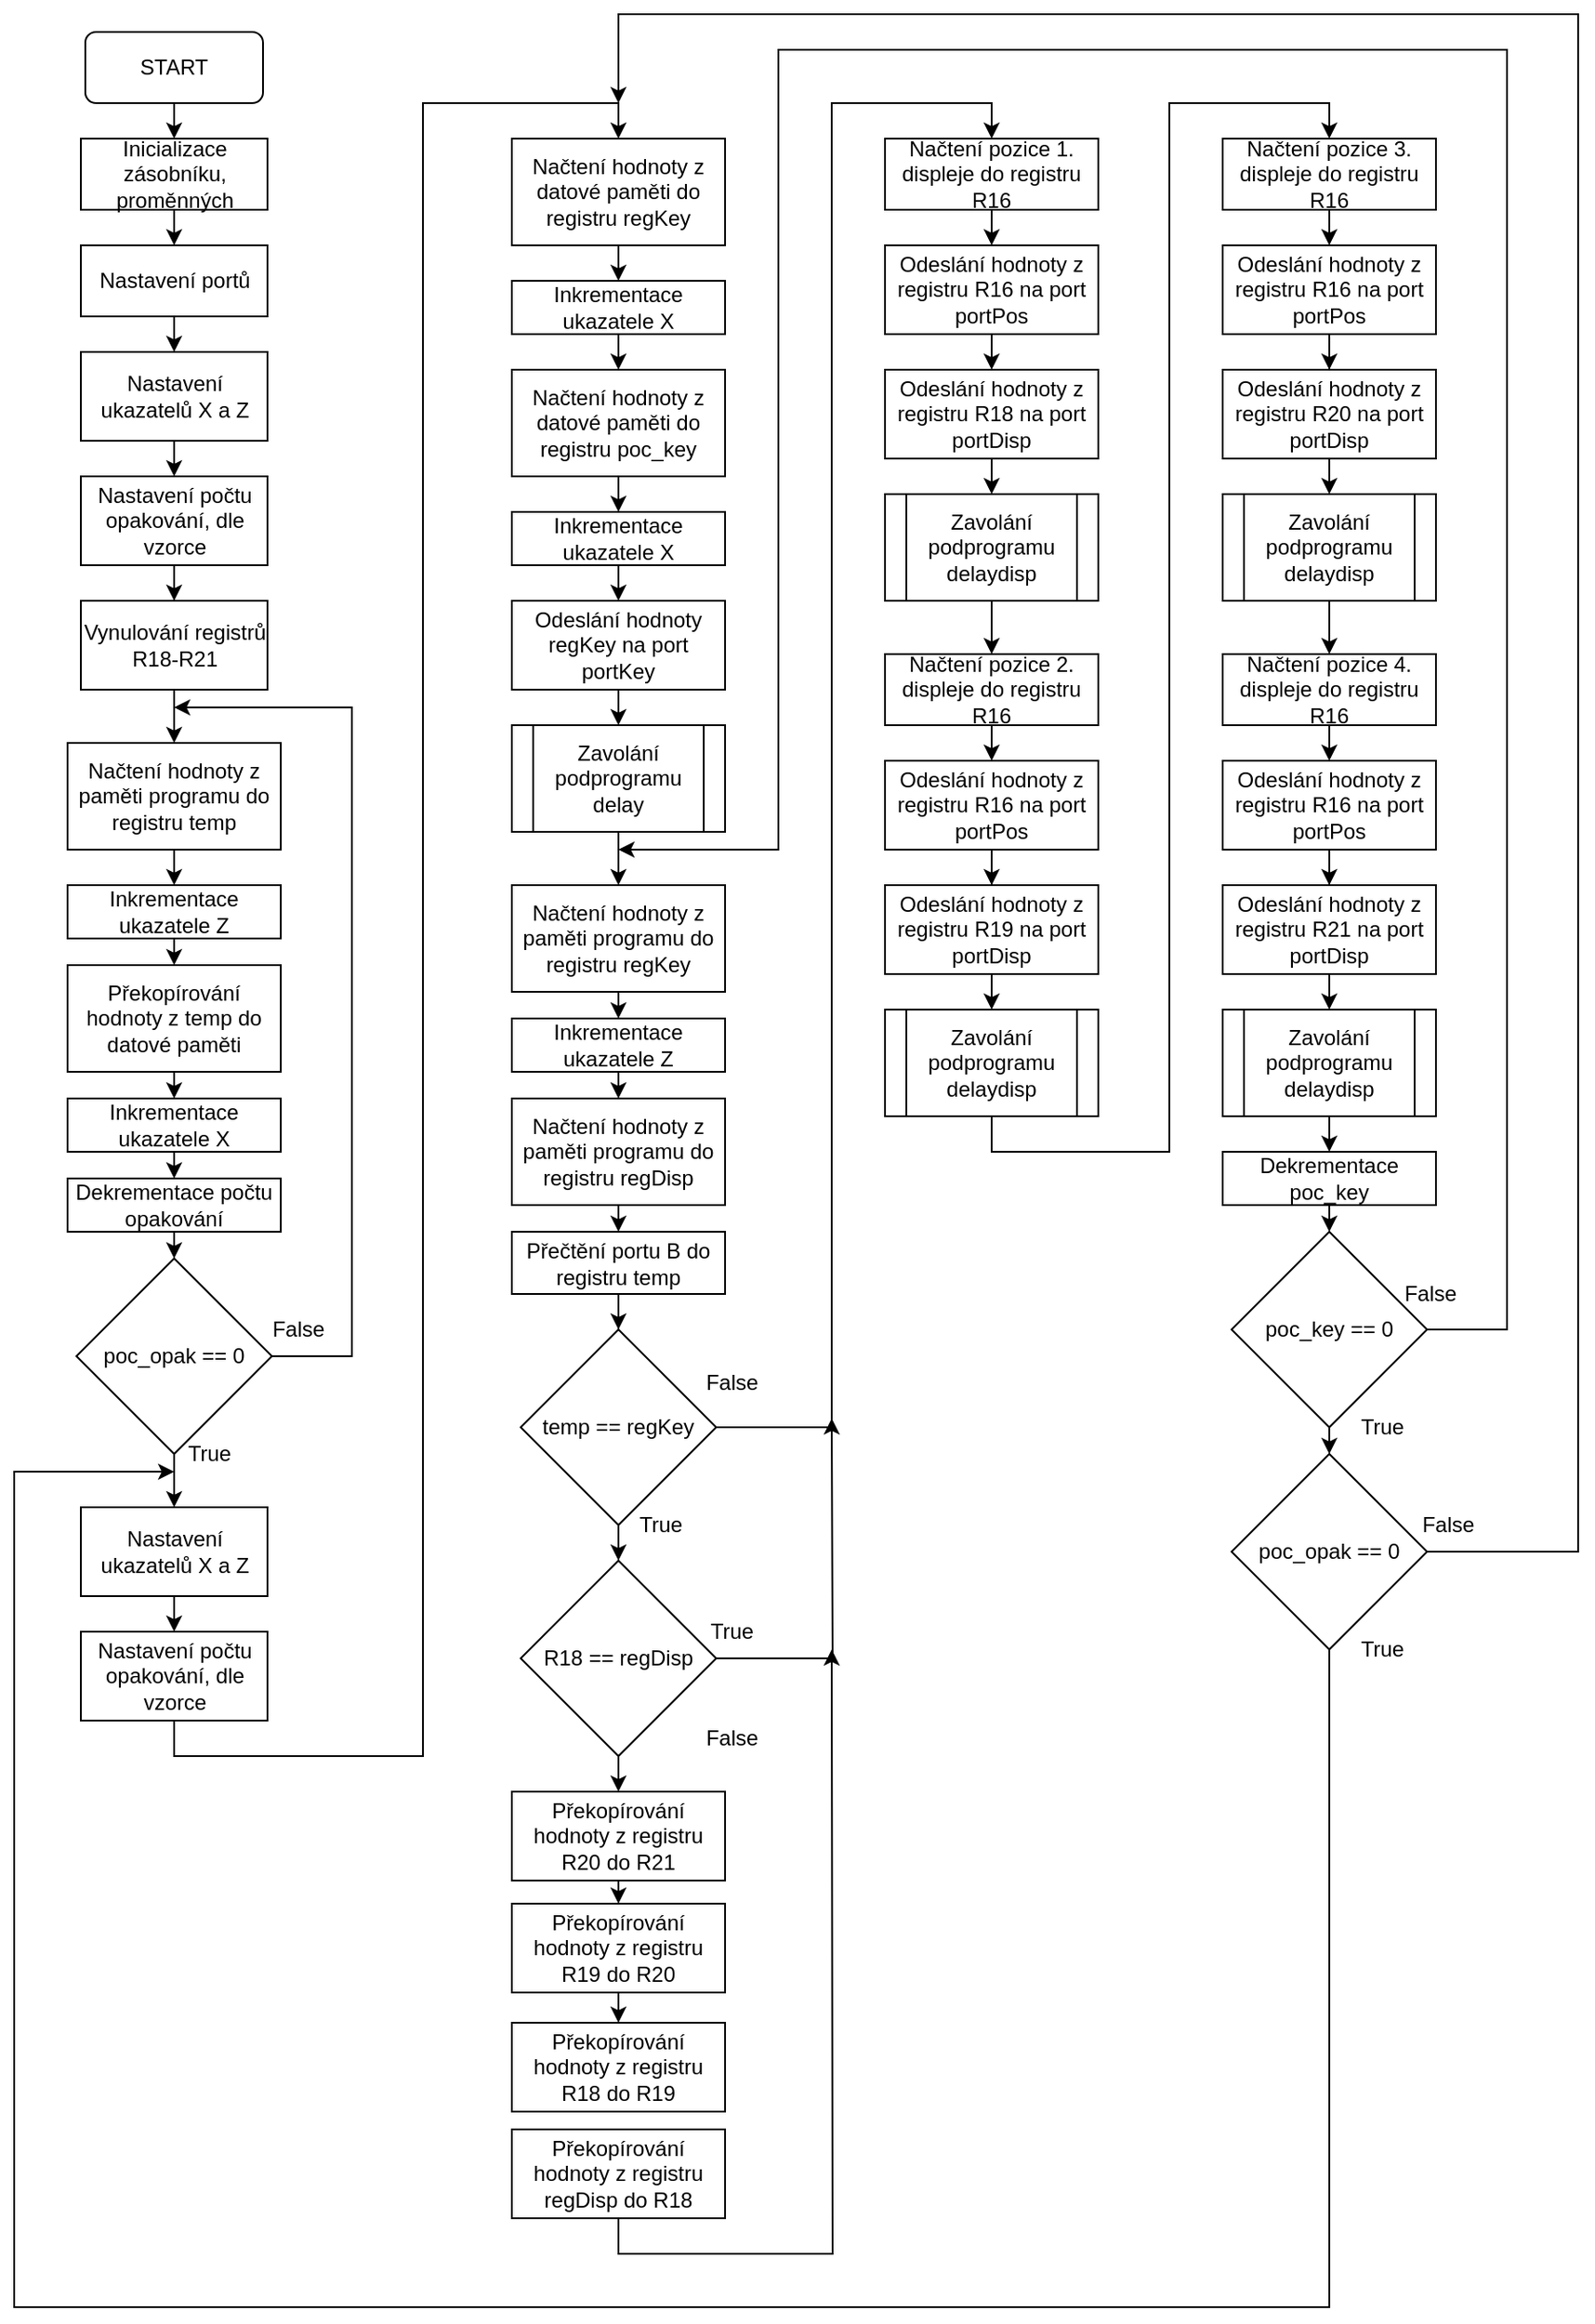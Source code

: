 <mxfile version="14.4.3" type="device"><diagram id="C5RBs43oDa-KdzZeNtuy" name="Page-1"><mxGraphModel dx="2031" dy="1174" grid="1" gridSize="10" guides="1" tooltips="1" connect="1" arrows="1" fold="1" page="1" pageScale="1" pageWidth="827" pageHeight="1169" math="0" shadow="0"><root><mxCell id="WIyWlLk6GJQsqaUBKTNV-0"/><mxCell id="WIyWlLk6GJQsqaUBKTNV-1" parent="WIyWlLk6GJQsqaUBKTNV-0"/><mxCell id="IReMkEdyKZhwlxhtG70D-5" style="edgeStyle=orthogonalEdgeStyle;rounded=0;orthogonalLoop=1;jettySize=auto;html=1;exitX=0.5;exitY=1;exitDx=0;exitDy=0;entryX=0.5;entryY=0;entryDx=0;entryDy=0;" edge="1" parent="WIyWlLk6GJQsqaUBKTNV-1" source="IReMkEdyKZhwlxhtG70D-0" target="IReMkEdyKZhwlxhtG70D-1"><mxGeometry relative="1" as="geometry"/></mxCell><mxCell id="IReMkEdyKZhwlxhtG70D-0" value="START" style="rounded=1;whiteSpace=wrap;html=1;" vertex="1" parent="WIyWlLk6GJQsqaUBKTNV-1"><mxGeometry x="90" y="60" width="100" height="40" as="geometry"/></mxCell><mxCell id="IReMkEdyKZhwlxhtG70D-6" style="edgeStyle=orthogonalEdgeStyle;rounded=0;orthogonalLoop=1;jettySize=auto;html=1;exitX=0.5;exitY=1;exitDx=0;exitDy=0;entryX=0.5;entryY=0;entryDx=0;entryDy=0;" edge="1" parent="WIyWlLk6GJQsqaUBKTNV-1" source="IReMkEdyKZhwlxhtG70D-1" target="IReMkEdyKZhwlxhtG70D-3"><mxGeometry relative="1" as="geometry"/></mxCell><mxCell id="IReMkEdyKZhwlxhtG70D-1" value="Inicializace zásobníku, proměnných" style="rounded=0;whiteSpace=wrap;html=1;" vertex="1" parent="WIyWlLk6GJQsqaUBKTNV-1"><mxGeometry x="87.5" y="120" width="105" height="40" as="geometry"/></mxCell><mxCell id="IReMkEdyKZhwlxhtG70D-11" style="edgeStyle=orthogonalEdgeStyle;rounded=0;orthogonalLoop=1;jettySize=auto;html=1;exitX=0.5;exitY=1;exitDx=0;exitDy=0;entryX=0.5;entryY=0;entryDx=0;entryDy=0;" edge="1" parent="WIyWlLk6GJQsqaUBKTNV-1" source="IReMkEdyKZhwlxhtG70D-3" target="IReMkEdyKZhwlxhtG70D-9"><mxGeometry relative="1" as="geometry"/></mxCell><mxCell id="IReMkEdyKZhwlxhtG70D-3" value="Nastavení portů" style="rounded=0;whiteSpace=wrap;html=1;" vertex="1" parent="WIyWlLk6GJQsqaUBKTNV-1"><mxGeometry x="87.5" y="180" width="105" height="40" as="geometry"/></mxCell><mxCell id="IReMkEdyKZhwlxhtG70D-15" style="edgeStyle=orthogonalEdgeStyle;rounded=0;orthogonalLoop=1;jettySize=auto;html=1;exitX=0.5;exitY=1;exitDx=0;exitDy=0;" edge="1" parent="WIyWlLk6GJQsqaUBKTNV-1" source="IReMkEdyKZhwlxhtG70D-7" target="IReMkEdyKZhwlxhtG70D-14"><mxGeometry relative="1" as="geometry"/></mxCell><mxCell id="IReMkEdyKZhwlxhtG70D-7" value="Nastavení počtu opakování, dle vzorce" style="rounded=0;whiteSpace=wrap;html=1;" vertex="1" parent="WIyWlLk6GJQsqaUBKTNV-1"><mxGeometry x="87.5" y="310" width="105" height="50" as="geometry"/></mxCell><mxCell id="IReMkEdyKZhwlxhtG70D-13" style="edgeStyle=orthogonalEdgeStyle;rounded=0;orthogonalLoop=1;jettySize=auto;html=1;exitX=0.5;exitY=1;exitDx=0;exitDy=0;entryX=0.5;entryY=0;entryDx=0;entryDy=0;" edge="1" parent="WIyWlLk6GJQsqaUBKTNV-1" source="IReMkEdyKZhwlxhtG70D-9" target="IReMkEdyKZhwlxhtG70D-7"><mxGeometry relative="1" as="geometry"/></mxCell><mxCell id="IReMkEdyKZhwlxhtG70D-9" value="Nastavení ukazatelů X a Z" style="rounded=0;whiteSpace=wrap;html=1;" vertex="1" parent="WIyWlLk6GJQsqaUBKTNV-1"><mxGeometry x="87.5" y="240" width="105" height="50" as="geometry"/></mxCell><mxCell id="IReMkEdyKZhwlxhtG70D-17" style="edgeStyle=orthogonalEdgeStyle;rounded=0;orthogonalLoop=1;jettySize=auto;html=1;exitX=0.5;exitY=1;exitDx=0;exitDy=0;entryX=0.5;entryY=0;entryDx=0;entryDy=0;" edge="1" parent="WIyWlLk6GJQsqaUBKTNV-1" source="IReMkEdyKZhwlxhtG70D-14" target="IReMkEdyKZhwlxhtG70D-16"><mxGeometry relative="1" as="geometry"/></mxCell><mxCell id="IReMkEdyKZhwlxhtG70D-14" value="Vynulování registrů R18-R21" style="rounded=0;whiteSpace=wrap;html=1;" vertex="1" parent="WIyWlLk6GJQsqaUBKTNV-1"><mxGeometry x="87.5" y="380" width="105" height="50" as="geometry"/></mxCell><mxCell id="IReMkEdyKZhwlxhtG70D-19" style="edgeStyle=orthogonalEdgeStyle;rounded=0;orthogonalLoop=1;jettySize=auto;html=1;exitX=0.5;exitY=1;exitDx=0;exitDy=0;entryX=0.5;entryY=0;entryDx=0;entryDy=0;" edge="1" parent="WIyWlLk6GJQsqaUBKTNV-1" source="IReMkEdyKZhwlxhtG70D-16" target="IReMkEdyKZhwlxhtG70D-18"><mxGeometry relative="1" as="geometry"/></mxCell><mxCell id="IReMkEdyKZhwlxhtG70D-16" value="Načtení hodnoty z paměti programu do registru temp" style="rounded=0;whiteSpace=wrap;html=1;" vertex="1" parent="WIyWlLk6GJQsqaUBKTNV-1"><mxGeometry x="80" y="460" width="120" height="60" as="geometry"/></mxCell><mxCell id="IReMkEdyKZhwlxhtG70D-22" style="edgeStyle=orthogonalEdgeStyle;rounded=0;orthogonalLoop=1;jettySize=auto;html=1;exitX=0.5;exitY=1;exitDx=0;exitDy=0;entryX=0.5;entryY=0;entryDx=0;entryDy=0;" edge="1" parent="WIyWlLk6GJQsqaUBKTNV-1" source="IReMkEdyKZhwlxhtG70D-18" target="IReMkEdyKZhwlxhtG70D-20"><mxGeometry relative="1" as="geometry"/></mxCell><mxCell id="IReMkEdyKZhwlxhtG70D-18" value="Inkrementace ukazatele Z" style="rounded=0;whiteSpace=wrap;html=1;" vertex="1" parent="WIyWlLk6GJQsqaUBKTNV-1"><mxGeometry x="80" y="540" width="120" height="30" as="geometry"/></mxCell><mxCell id="IReMkEdyKZhwlxhtG70D-23" style="edgeStyle=orthogonalEdgeStyle;rounded=0;orthogonalLoop=1;jettySize=auto;html=1;exitX=0.5;exitY=1;exitDx=0;exitDy=0;entryX=0.5;entryY=0;entryDx=0;entryDy=0;" edge="1" parent="WIyWlLk6GJQsqaUBKTNV-1" source="IReMkEdyKZhwlxhtG70D-20" target="IReMkEdyKZhwlxhtG70D-21"><mxGeometry relative="1" as="geometry"/></mxCell><mxCell id="IReMkEdyKZhwlxhtG70D-20" value="Překopírování hodnoty z temp do datové paměti" style="rounded=0;whiteSpace=wrap;html=1;" vertex="1" parent="WIyWlLk6GJQsqaUBKTNV-1"><mxGeometry x="80" y="585" width="120" height="60" as="geometry"/></mxCell><mxCell id="IReMkEdyKZhwlxhtG70D-25" style="edgeStyle=orthogonalEdgeStyle;rounded=0;orthogonalLoop=1;jettySize=auto;html=1;exitX=0.5;exitY=1;exitDx=0;exitDy=0;entryX=0.5;entryY=0;entryDx=0;entryDy=0;" edge="1" parent="WIyWlLk6GJQsqaUBKTNV-1" source="IReMkEdyKZhwlxhtG70D-21" target="IReMkEdyKZhwlxhtG70D-24"><mxGeometry relative="1" as="geometry"/></mxCell><mxCell id="IReMkEdyKZhwlxhtG70D-21" value="Inkrementace ukazatele X" style="rounded=0;whiteSpace=wrap;html=1;" vertex="1" parent="WIyWlLk6GJQsqaUBKTNV-1"><mxGeometry x="80" y="660" width="120" height="30" as="geometry"/></mxCell><mxCell id="IReMkEdyKZhwlxhtG70D-27" style="edgeStyle=orthogonalEdgeStyle;rounded=0;orthogonalLoop=1;jettySize=auto;html=1;exitX=0.5;exitY=1;exitDx=0;exitDy=0;entryX=0.5;entryY=0;entryDx=0;entryDy=0;" edge="1" parent="WIyWlLk6GJQsqaUBKTNV-1" source="IReMkEdyKZhwlxhtG70D-24" target="IReMkEdyKZhwlxhtG70D-26"><mxGeometry relative="1" as="geometry"/></mxCell><mxCell id="IReMkEdyKZhwlxhtG70D-24" value="Dekrementace počtu opakování" style="rounded=0;whiteSpace=wrap;html=1;" vertex="1" parent="WIyWlLk6GJQsqaUBKTNV-1"><mxGeometry x="80" y="705" width="120" height="30" as="geometry"/></mxCell><mxCell id="IReMkEdyKZhwlxhtG70D-28" style="edgeStyle=orthogonalEdgeStyle;rounded=0;orthogonalLoop=1;jettySize=auto;html=1;exitX=1;exitY=0.5;exitDx=0;exitDy=0;" edge="1" parent="WIyWlLk6GJQsqaUBKTNV-1" source="IReMkEdyKZhwlxhtG70D-26"><mxGeometry relative="1" as="geometry"><mxPoint x="140" y="440.0" as="targetPoint"/><Array as="points"><mxPoint x="240" y="805"/><mxPoint x="240" y="440"/></Array></mxGeometry></mxCell><mxCell id="IReMkEdyKZhwlxhtG70D-26" value="poc_opak == 0" style="rhombus;whiteSpace=wrap;html=1;" vertex="1" parent="WIyWlLk6GJQsqaUBKTNV-1"><mxGeometry x="85" y="750" width="110" height="110" as="geometry"/></mxCell><mxCell id="IReMkEdyKZhwlxhtG70D-29" value="False" style="text;html=1;strokeColor=none;fillColor=none;align=center;verticalAlign=middle;whiteSpace=wrap;rounded=0;" vertex="1" parent="WIyWlLk6GJQsqaUBKTNV-1"><mxGeometry x="190" y="780" width="40" height="20" as="geometry"/></mxCell><mxCell id="IReMkEdyKZhwlxhtG70D-32" style="edgeStyle=orthogonalEdgeStyle;rounded=0;orthogonalLoop=1;jettySize=auto;html=1;exitX=0;exitY=0.5;exitDx=0;exitDy=0;entryX=0.5;entryY=0;entryDx=0;entryDy=0;" edge="1" parent="WIyWlLk6GJQsqaUBKTNV-1" source="IReMkEdyKZhwlxhtG70D-30" target="IReMkEdyKZhwlxhtG70D-31"><mxGeometry relative="1" as="geometry"/></mxCell><mxCell id="IReMkEdyKZhwlxhtG70D-30" value="True" style="text;html=1;strokeColor=none;fillColor=none;align=center;verticalAlign=middle;whiteSpace=wrap;rounded=0;" vertex="1" parent="WIyWlLk6GJQsqaUBKTNV-1"><mxGeometry x="140" y="850" width="40" height="20" as="geometry"/></mxCell><mxCell id="IReMkEdyKZhwlxhtG70D-34" style="edgeStyle=orthogonalEdgeStyle;rounded=0;orthogonalLoop=1;jettySize=auto;html=1;exitX=0.5;exitY=1;exitDx=0;exitDy=0;entryX=0.5;entryY=0;entryDx=0;entryDy=0;" edge="1" parent="WIyWlLk6GJQsqaUBKTNV-1" source="IReMkEdyKZhwlxhtG70D-31" target="IReMkEdyKZhwlxhtG70D-33"><mxGeometry relative="1" as="geometry"/></mxCell><mxCell id="IReMkEdyKZhwlxhtG70D-31" value="Nastavení ukazatelů X a Z" style="rounded=0;whiteSpace=wrap;html=1;" vertex="1" parent="WIyWlLk6GJQsqaUBKTNV-1"><mxGeometry x="87.5" y="890" width="105" height="50" as="geometry"/></mxCell><mxCell id="IReMkEdyKZhwlxhtG70D-50" style="edgeStyle=orthogonalEdgeStyle;rounded=0;orthogonalLoop=1;jettySize=auto;html=1;exitX=0.5;exitY=1;exitDx=0;exitDy=0;entryX=0.5;entryY=0;entryDx=0;entryDy=0;" edge="1" parent="WIyWlLk6GJQsqaUBKTNV-1" source="IReMkEdyKZhwlxhtG70D-33" target="IReMkEdyKZhwlxhtG70D-38"><mxGeometry relative="1" as="geometry"><Array as="points"><mxPoint x="140" y="1030"/><mxPoint x="280" y="1030"/><mxPoint x="280" y="100"/><mxPoint x="390" y="100"/></Array></mxGeometry></mxCell><mxCell id="IReMkEdyKZhwlxhtG70D-33" value="Nastavení počtu opakování, dle vzorce" style="rounded=0;whiteSpace=wrap;html=1;" vertex="1" parent="WIyWlLk6GJQsqaUBKTNV-1"><mxGeometry x="87.5" y="960" width="105" height="50" as="geometry"/></mxCell><mxCell id="IReMkEdyKZhwlxhtG70D-49" style="edgeStyle=orthogonalEdgeStyle;rounded=0;orthogonalLoop=1;jettySize=auto;html=1;exitX=0.5;exitY=1;exitDx=0;exitDy=0;entryX=0.5;entryY=0;entryDx=0;entryDy=0;" edge="1" parent="WIyWlLk6GJQsqaUBKTNV-1" source="IReMkEdyKZhwlxhtG70D-38" target="IReMkEdyKZhwlxhtG70D-40"><mxGeometry relative="1" as="geometry"/></mxCell><mxCell id="IReMkEdyKZhwlxhtG70D-38" value="Načtení hodnoty z datové paměti do registru regKey" style="rounded=0;whiteSpace=wrap;html=1;" vertex="1" parent="WIyWlLk6GJQsqaUBKTNV-1"><mxGeometry x="330" y="120" width="120" height="60" as="geometry"/></mxCell><mxCell id="IReMkEdyKZhwlxhtG70D-47" style="edgeStyle=orthogonalEdgeStyle;rounded=0;orthogonalLoop=1;jettySize=auto;html=1;exitX=0.5;exitY=1;exitDx=0;exitDy=0;entryX=0.5;entryY=0;entryDx=0;entryDy=0;" edge="1" parent="WIyWlLk6GJQsqaUBKTNV-1" source="IReMkEdyKZhwlxhtG70D-39" target="IReMkEdyKZhwlxhtG70D-41"><mxGeometry relative="1" as="geometry"/></mxCell><mxCell id="IReMkEdyKZhwlxhtG70D-39" value="Načtení hodnoty z datové paměti do registru poc_key" style="rounded=0;whiteSpace=wrap;html=1;" vertex="1" parent="WIyWlLk6GJQsqaUBKTNV-1"><mxGeometry x="330" y="250" width="120" height="60" as="geometry"/></mxCell><mxCell id="IReMkEdyKZhwlxhtG70D-48" style="edgeStyle=orthogonalEdgeStyle;rounded=0;orthogonalLoop=1;jettySize=auto;html=1;exitX=0.5;exitY=1;exitDx=0;exitDy=0;entryX=0.5;entryY=0;entryDx=0;entryDy=0;" edge="1" parent="WIyWlLk6GJQsqaUBKTNV-1" source="IReMkEdyKZhwlxhtG70D-40" target="IReMkEdyKZhwlxhtG70D-39"><mxGeometry relative="1" as="geometry"/></mxCell><mxCell id="IReMkEdyKZhwlxhtG70D-40" value="Inkrementace ukazatele X" style="rounded=0;whiteSpace=wrap;html=1;" vertex="1" parent="WIyWlLk6GJQsqaUBKTNV-1"><mxGeometry x="330" y="200" width="120" height="30" as="geometry"/></mxCell><mxCell id="IReMkEdyKZhwlxhtG70D-46" style="edgeStyle=orthogonalEdgeStyle;rounded=0;orthogonalLoop=1;jettySize=auto;html=1;exitX=0.5;exitY=1;exitDx=0;exitDy=0;entryX=0.5;entryY=0;entryDx=0;entryDy=0;" edge="1" parent="WIyWlLk6GJQsqaUBKTNV-1" source="IReMkEdyKZhwlxhtG70D-41" target="IReMkEdyKZhwlxhtG70D-43"><mxGeometry relative="1" as="geometry"/></mxCell><mxCell id="IReMkEdyKZhwlxhtG70D-41" value="Inkrementace ukazatele X" style="rounded=0;whiteSpace=wrap;html=1;" vertex="1" parent="WIyWlLk6GJQsqaUBKTNV-1"><mxGeometry x="330" y="330" width="120" height="30" as="geometry"/></mxCell><mxCell id="IReMkEdyKZhwlxhtG70D-45" style="edgeStyle=orthogonalEdgeStyle;rounded=0;orthogonalLoop=1;jettySize=auto;html=1;exitX=0.5;exitY=1;exitDx=0;exitDy=0;entryX=0.5;entryY=0;entryDx=0;entryDy=0;" edge="1" parent="WIyWlLk6GJQsqaUBKTNV-1" source="IReMkEdyKZhwlxhtG70D-43" target="IReMkEdyKZhwlxhtG70D-44"><mxGeometry relative="1" as="geometry"/></mxCell><mxCell id="IReMkEdyKZhwlxhtG70D-43" value="Odeslání hodnoty regKey na port portKey" style="rounded=0;whiteSpace=wrap;html=1;" vertex="1" parent="WIyWlLk6GJQsqaUBKTNV-1"><mxGeometry x="330" y="380" width="120" height="50" as="geometry"/></mxCell><mxCell id="IReMkEdyKZhwlxhtG70D-71" style="edgeStyle=orthogonalEdgeStyle;rounded=0;orthogonalLoop=1;jettySize=auto;html=1;exitX=0.5;exitY=1;exitDx=0;exitDy=0;entryX=0.5;entryY=0;entryDx=0;entryDy=0;" edge="1" parent="WIyWlLk6GJQsqaUBKTNV-1" source="IReMkEdyKZhwlxhtG70D-44" target="IReMkEdyKZhwlxhtG70D-53"><mxGeometry relative="1" as="geometry"/></mxCell><mxCell id="IReMkEdyKZhwlxhtG70D-44" value="Zavolání podprogramu delay" style="shape=process;whiteSpace=wrap;html=1;backgroundOutline=1;" vertex="1" parent="WIyWlLk6GJQsqaUBKTNV-1"><mxGeometry x="330" y="450" width="120" height="60" as="geometry"/></mxCell><mxCell id="IReMkEdyKZhwlxhtG70D-56" style="edgeStyle=orthogonalEdgeStyle;rounded=0;orthogonalLoop=1;jettySize=auto;html=1;exitX=0.5;exitY=1;exitDx=0;exitDy=0;entryX=0.5;entryY=0;entryDx=0;entryDy=0;" edge="1" parent="WIyWlLk6GJQsqaUBKTNV-1" source="IReMkEdyKZhwlxhtG70D-53" target="IReMkEdyKZhwlxhtG70D-55"><mxGeometry relative="1" as="geometry"/></mxCell><mxCell id="IReMkEdyKZhwlxhtG70D-53" value="Načtení hodnoty z paměti programu do registru regKey" style="rounded=0;whiteSpace=wrap;html=1;" vertex="1" parent="WIyWlLk6GJQsqaUBKTNV-1"><mxGeometry x="330" y="540" width="120" height="60" as="geometry"/></mxCell><mxCell id="IReMkEdyKZhwlxhtG70D-59" style="edgeStyle=orthogonalEdgeStyle;rounded=0;orthogonalLoop=1;jettySize=auto;html=1;exitX=0.5;exitY=1;exitDx=0;exitDy=0;entryX=0.5;entryY=0;entryDx=0;entryDy=0;" edge="1" parent="WIyWlLk6GJQsqaUBKTNV-1" source="IReMkEdyKZhwlxhtG70D-54" target="IReMkEdyKZhwlxhtG70D-58"><mxGeometry relative="1" as="geometry"/></mxCell><mxCell id="IReMkEdyKZhwlxhtG70D-54" value="Načtení hodnoty z paměti programu do registru regDisp" style="rounded=0;whiteSpace=wrap;html=1;" vertex="1" parent="WIyWlLk6GJQsqaUBKTNV-1"><mxGeometry x="330" y="660" width="120" height="60" as="geometry"/></mxCell><mxCell id="IReMkEdyKZhwlxhtG70D-57" style="edgeStyle=orthogonalEdgeStyle;rounded=0;orthogonalLoop=1;jettySize=auto;html=1;exitX=0.5;exitY=1;exitDx=0;exitDy=0;entryX=0.5;entryY=0;entryDx=0;entryDy=0;" edge="1" parent="WIyWlLk6GJQsqaUBKTNV-1" source="IReMkEdyKZhwlxhtG70D-55" target="IReMkEdyKZhwlxhtG70D-54"><mxGeometry relative="1" as="geometry"/></mxCell><mxCell id="IReMkEdyKZhwlxhtG70D-55" value="Inkrementace ukazatele Z" style="rounded=0;whiteSpace=wrap;html=1;" vertex="1" parent="WIyWlLk6GJQsqaUBKTNV-1"><mxGeometry x="330" y="615" width="120" height="30" as="geometry"/></mxCell><mxCell id="IReMkEdyKZhwlxhtG70D-62" style="edgeStyle=orthogonalEdgeStyle;rounded=0;orthogonalLoop=1;jettySize=auto;html=1;exitX=0.5;exitY=1;exitDx=0;exitDy=0;" edge="1" parent="WIyWlLk6GJQsqaUBKTNV-1" source="IReMkEdyKZhwlxhtG70D-58" target="IReMkEdyKZhwlxhtG70D-61"><mxGeometry relative="1" as="geometry"/></mxCell><mxCell id="IReMkEdyKZhwlxhtG70D-58" value="Přečtění portu B do registru temp" style="rounded=0;whiteSpace=wrap;html=1;" vertex="1" parent="WIyWlLk6GJQsqaUBKTNV-1"><mxGeometry x="330" y="735" width="120" height="35" as="geometry"/></mxCell><mxCell id="IReMkEdyKZhwlxhtG70D-70" style="edgeStyle=orthogonalEdgeStyle;rounded=0;orthogonalLoop=1;jettySize=auto;html=1;exitX=1;exitY=0.5;exitDx=0;exitDy=0;entryX=0.5;entryY=0;entryDx=0;entryDy=0;" edge="1" parent="WIyWlLk6GJQsqaUBKTNV-1" source="IReMkEdyKZhwlxhtG70D-61" target="IReMkEdyKZhwlxhtG70D-65"><mxGeometry relative="1" as="geometry"><Array as="points"><mxPoint x="510" y="845"/><mxPoint x="510" y="100"/><mxPoint x="600" y="100"/></Array></mxGeometry></mxCell><mxCell id="IReMkEdyKZhwlxhtG70D-116" style="edgeStyle=orthogonalEdgeStyle;rounded=0;orthogonalLoop=1;jettySize=auto;html=1;exitX=0.5;exitY=1;exitDx=0;exitDy=0;entryX=0.5;entryY=0;entryDx=0;entryDy=0;" edge="1" parent="WIyWlLk6GJQsqaUBKTNV-1" source="IReMkEdyKZhwlxhtG70D-61" target="IReMkEdyKZhwlxhtG70D-115"><mxGeometry relative="1" as="geometry"/></mxCell><mxCell id="IReMkEdyKZhwlxhtG70D-61" value="temp == regKey" style="rhombus;whiteSpace=wrap;html=1;" vertex="1" parent="WIyWlLk6GJQsqaUBKTNV-1"><mxGeometry x="335" y="790" width="110" height="110" as="geometry"/></mxCell><mxCell id="IReMkEdyKZhwlxhtG70D-63" value="True" style="text;html=1;strokeColor=none;fillColor=none;align=center;verticalAlign=middle;whiteSpace=wrap;rounded=0;" vertex="1" parent="WIyWlLk6GJQsqaUBKTNV-1"><mxGeometry x="394" y="890" width="40" height="20" as="geometry"/></mxCell><mxCell id="IReMkEdyKZhwlxhtG70D-64" value="False" style="text;html=1;strokeColor=none;fillColor=none;align=center;verticalAlign=middle;whiteSpace=wrap;rounded=0;" vertex="1" parent="WIyWlLk6GJQsqaUBKTNV-1"><mxGeometry x="434" y="810" width="40" height="20" as="geometry"/></mxCell><mxCell id="IReMkEdyKZhwlxhtG70D-67" style="edgeStyle=orthogonalEdgeStyle;rounded=0;orthogonalLoop=1;jettySize=auto;html=1;exitX=0.5;exitY=1;exitDx=0;exitDy=0;entryX=0.5;entryY=0;entryDx=0;entryDy=0;" edge="1" parent="WIyWlLk6GJQsqaUBKTNV-1" source="IReMkEdyKZhwlxhtG70D-65" target="IReMkEdyKZhwlxhtG70D-66"><mxGeometry relative="1" as="geometry"/></mxCell><mxCell id="IReMkEdyKZhwlxhtG70D-65" value="Načtení pozice 1. displeje do registru R16" style="rounded=0;whiteSpace=wrap;html=1;" vertex="1" parent="WIyWlLk6GJQsqaUBKTNV-1"><mxGeometry x="540" y="120" width="120" height="40" as="geometry"/></mxCell><mxCell id="IReMkEdyKZhwlxhtG70D-69" style="edgeStyle=orthogonalEdgeStyle;rounded=0;orthogonalLoop=1;jettySize=auto;html=1;exitX=0.5;exitY=1;exitDx=0;exitDy=0;entryX=0.5;entryY=0;entryDx=0;entryDy=0;" edge="1" parent="WIyWlLk6GJQsqaUBKTNV-1" source="IReMkEdyKZhwlxhtG70D-66" target="IReMkEdyKZhwlxhtG70D-68"><mxGeometry relative="1" as="geometry"/></mxCell><mxCell id="IReMkEdyKZhwlxhtG70D-66" value="Odeslání hodnoty z registru R16 na port portPos" style="rounded=0;whiteSpace=wrap;html=1;" vertex="1" parent="WIyWlLk6GJQsqaUBKTNV-1"><mxGeometry x="540" y="180" width="120" height="50" as="geometry"/></mxCell><mxCell id="IReMkEdyKZhwlxhtG70D-73" style="edgeStyle=orthogonalEdgeStyle;rounded=0;orthogonalLoop=1;jettySize=auto;html=1;exitX=0.5;exitY=1;exitDx=0;exitDy=0;entryX=0.5;entryY=0;entryDx=0;entryDy=0;" edge="1" parent="WIyWlLk6GJQsqaUBKTNV-1" source="IReMkEdyKZhwlxhtG70D-68" target="IReMkEdyKZhwlxhtG70D-72"><mxGeometry relative="1" as="geometry"/></mxCell><mxCell id="IReMkEdyKZhwlxhtG70D-68" value="Odeslání hodnoty z registru R18 na port portDisp" style="rounded=0;whiteSpace=wrap;html=1;" vertex="1" parent="WIyWlLk6GJQsqaUBKTNV-1"><mxGeometry x="540" y="250" width="120" height="50" as="geometry"/></mxCell><mxCell id="IReMkEdyKZhwlxhtG70D-78" style="edgeStyle=orthogonalEdgeStyle;rounded=0;orthogonalLoop=1;jettySize=auto;html=1;exitX=0.5;exitY=1;exitDx=0;exitDy=0;entryX=0.5;entryY=0;entryDx=0;entryDy=0;" edge="1" parent="WIyWlLk6GJQsqaUBKTNV-1" source="IReMkEdyKZhwlxhtG70D-72" target="IReMkEdyKZhwlxhtG70D-74"><mxGeometry relative="1" as="geometry"/></mxCell><mxCell id="IReMkEdyKZhwlxhtG70D-72" value="Zavolání podprogramu delaydisp" style="shape=process;whiteSpace=wrap;html=1;backgroundOutline=1;" vertex="1" parent="WIyWlLk6GJQsqaUBKTNV-1"><mxGeometry x="540" y="320" width="120" height="60" as="geometry"/></mxCell><mxCell id="IReMkEdyKZhwlxhtG70D-79" style="edgeStyle=orthogonalEdgeStyle;rounded=0;orthogonalLoop=1;jettySize=auto;html=1;exitX=0.5;exitY=1;exitDx=0;exitDy=0;entryX=0.5;entryY=0;entryDx=0;entryDy=0;" edge="1" parent="WIyWlLk6GJQsqaUBKTNV-1" source="IReMkEdyKZhwlxhtG70D-74" target="IReMkEdyKZhwlxhtG70D-75"><mxGeometry relative="1" as="geometry"/></mxCell><mxCell id="IReMkEdyKZhwlxhtG70D-74" value="Načtení pozice 2. displeje do registru R16" style="rounded=0;whiteSpace=wrap;html=1;" vertex="1" parent="WIyWlLk6GJQsqaUBKTNV-1"><mxGeometry x="540" y="410" width="120" height="40" as="geometry"/></mxCell><mxCell id="IReMkEdyKZhwlxhtG70D-80" style="edgeStyle=orthogonalEdgeStyle;rounded=0;orthogonalLoop=1;jettySize=auto;html=1;exitX=0.5;exitY=1;exitDx=0;exitDy=0;" edge="1" parent="WIyWlLk6GJQsqaUBKTNV-1" source="IReMkEdyKZhwlxhtG70D-75" target="IReMkEdyKZhwlxhtG70D-76"><mxGeometry relative="1" as="geometry"/></mxCell><mxCell id="IReMkEdyKZhwlxhtG70D-75" value="Odeslání hodnoty z registru R16 na port portPos" style="rounded=0;whiteSpace=wrap;html=1;" vertex="1" parent="WIyWlLk6GJQsqaUBKTNV-1"><mxGeometry x="540" y="470" width="120" height="50" as="geometry"/></mxCell><mxCell id="IReMkEdyKZhwlxhtG70D-81" style="edgeStyle=orthogonalEdgeStyle;rounded=0;orthogonalLoop=1;jettySize=auto;html=1;exitX=0.5;exitY=1;exitDx=0;exitDy=0;entryX=0.5;entryY=0;entryDx=0;entryDy=0;" edge="1" parent="WIyWlLk6GJQsqaUBKTNV-1" source="IReMkEdyKZhwlxhtG70D-76" target="IReMkEdyKZhwlxhtG70D-77"><mxGeometry relative="1" as="geometry"/></mxCell><mxCell id="IReMkEdyKZhwlxhtG70D-76" value="Odeslání hodnoty z registru R19 na port portDisp" style="rounded=0;whiteSpace=wrap;html=1;" vertex="1" parent="WIyWlLk6GJQsqaUBKTNV-1"><mxGeometry x="540" y="540" width="120" height="50" as="geometry"/></mxCell><mxCell id="IReMkEdyKZhwlxhtG70D-86" style="edgeStyle=orthogonalEdgeStyle;rounded=0;orthogonalLoop=1;jettySize=auto;html=1;exitX=0.5;exitY=1;exitDx=0;exitDy=0;entryX=0.5;entryY=0;entryDx=0;entryDy=0;" edge="1" parent="WIyWlLk6GJQsqaUBKTNV-1" source="IReMkEdyKZhwlxhtG70D-77" target="IReMkEdyKZhwlxhtG70D-82"><mxGeometry relative="1" as="geometry"><Array as="points"><mxPoint x="600" y="690"/><mxPoint x="700" y="690"/><mxPoint x="700" y="100"/><mxPoint x="790" y="100"/></Array></mxGeometry></mxCell><mxCell id="IReMkEdyKZhwlxhtG70D-77" value="Zavolání podprogramu delaydisp" style="shape=process;whiteSpace=wrap;html=1;backgroundOutline=1;" vertex="1" parent="WIyWlLk6GJQsqaUBKTNV-1"><mxGeometry x="540" y="610" width="120" height="60" as="geometry"/></mxCell><mxCell id="IReMkEdyKZhwlxhtG70D-88" style="edgeStyle=orthogonalEdgeStyle;rounded=0;orthogonalLoop=1;jettySize=auto;html=1;exitX=0.5;exitY=1;exitDx=0;exitDy=0;entryX=0.5;entryY=0;entryDx=0;entryDy=0;" edge="1" parent="WIyWlLk6GJQsqaUBKTNV-1" source="IReMkEdyKZhwlxhtG70D-82" target="IReMkEdyKZhwlxhtG70D-83"><mxGeometry relative="1" as="geometry"/></mxCell><mxCell id="IReMkEdyKZhwlxhtG70D-82" value="Načtení pozice 3. displeje do registru R16" style="rounded=0;whiteSpace=wrap;html=1;" vertex="1" parent="WIyWlLk6GJQsqaUBKTNV-1"><mxGeometry x="730" y="120" width="120" height="40" as="geometry"/></mxCell><mxCell id="IReMkEdyKZhwlxhtG70D-89" style="edgeStyle=orthogonalEdgeStyle;rounded=0;orthogonalLoop=1;jettySize=auto;html=1;exitX=0.5;exitY=1;exitDx=0;exitDy=0;" edge="1" parent="WIyWlLk6GJQsqaUBKTNV-1" source="IReMkEdyKZhwlxhtG70D-83" target="IReMkEdyKZhwlxhtG70D-84"><mxGeometry relative="1" as="geometry"/></mxCell><mxCell id="IReMkEdyKZhwlxhtG70D-83" value="Odeslání hodnoty z registru R16 na port portPos" style="rounded=0;whiteSpace=wrap;html=1;" vertex="1" parent="WIyWlLk6GJQsqaUBKTNV-1"><mxGeometry x="730" y="180" width="120" height="50" as="geometry"/></mxCell><mxCell id="IReMkEdyKZhwlxhtG70D-90" style="edgeStyle=orthogonalEdgeStyle;rounded=0;orthogonalLoop=1;jettySize=auto;html=1;exitX=0.5;exitY=1;exitDx=0;exitDy=0;entryX=0.5;entryY=0;entryDx=0;entryDy=0;" edge="1" parent="WIyWlLk6GJQsqaUBKTNV-1" source="IReMkEdyKZhwlxhtG70D-84" target="IReMkEdyKZhwlxhtG70D-85"><mxGeometry relative="1" as="geometry"/></mxCell><mxCell id="IReMkEdyKZhwlxhtG70D-84" value="Odeslání hodnoty z registru R20 na port portDisp" style="rounded=0;whiteSpace=wrap;html=1;" vertex="1" parent="WIyWlLk6GJQsqaUBKTNV-1"><mxGeometry x="730" y="250" width="120" height="50" as="geometry"/></mxCell><mxCell id="IReMkEdyKZhwlxhtG70D-95" style="edgeStyle=orthogonalEdgeStyle;rounded=0;orthogonalLoop=1;jettySize=auto;html=1;exitX=0.5;exitY=1;exitDx=0;exitDy=0;" edge="1" parent="WIyWlLk6GJQsqaUBKTNV-1" source="IReMkEdyKZhwlxhtG70D-85" target="IReMkEdyKZhwlxhtG70D-91"><mxGeometry relative="1" as="geometry"/></mxCell><mxCell id="IReMkEdyKZhwlxhtG70D-85" value="Zavolání podprogramu delaydisp" style="shape=process;whiteSpace=wrap;html=1;backgroundOutline=1;" vertex="1" parent="WIyWlLk6GJQsqaUBKTNV-1"><mxGeometry x="730" y="320" width="120" height="60" as="geometry"/></mxCell><mxCell id="IReMkEdyKZhwlxhtG70D-96" style="edgeStyle=orthogonalEdgeStyle;rounded=0;orthogonalLoop=1;jettySize=auto;html=1;exitX=0.5;exitY=1;exitDx=0;exitDy=0;entryX=0.5;entryY=0;entryDx=0;entryDy=0;" edge="1" parent="WIyWlLk6GJQsqaUBKTNV-1" source="IReMkEdyKZhwlxhtG70D-91" target="IReMkEdyKZhwlxhtG70D-92"><mxGeometry relative="1" as="geometry"/></mxCell><mxCell id="IReMkEdyKZhwlxhtG70D-91" value="Načtení pozice 4. displeje do registru R16" style="rounded=0;whiteSpace=wrap;html=1;" vertex="1" parent="WIyWlLk6GJQsqaUBKTNV-1"><mxGeometry x="730" y="410" width="120" height="40" as="geometry"/></mxCell><mxCell id="IReMkEdyKZhwlxhtG70D-97" style="edgeStyle=orthogonalEdgeStyle;rounded=0;orthogonalLoop=1;jettySize=auto;html=1;exitX=0.5;exitY=1;exitDx=0;exitDy=0;" edge="1" parent="WIyWlLk6GJQsqaUBKTNV-1" source="IReMkEdyKZhwlxhtG70D-92" target="IReMkEdyKZhwlxhtG70D-93"><mxGeometry relative="1" as="geometry"/></mxCell><mxCell id="IReMkEdyKZhwlxhtG70D-92" value="Odeslání hodnoty z registru R16 na port portPos" style="rounded=0;whiteSpace=wrap;html=1;" vertex="1" parent="WIyWlLk6GJQsqaUBKTNV-1"><mxGeometry x="730" y="470" width="120" height="50" as="geometry"/></mxCell><mxCell id="IReMkEdyKZhwlxhtG70D-98" style="edgeStyle=orthogonalEdgeStyle;rounded=0;orthogonalLoop=1;jettySize=auto;html=1;exitX=0.5;exitY=1;exitDx=0;exitDy=0;entryX=0.5;entryY=0;entryDx=0;entryDy=0;" edge="1" parent="WIyWlLk6GJQsqaUBKTNV-1" source="IReMkEdyKZhwlxhtG70D-93" target="IReMkEdyKZhwlxhtG70D-94"><mxGeometry relative="1" as="geometry"/></mxCell><mxCell id="IReMkEdyKZhwlxhtG70D-93" value="Odeslání hodnoty z registru R21 na port portDisp" style="rounded=0;whiteSpace=wrap;html=1;" vertex="1" parent="WIyWlLk6GJQsqaUBKTNV-1"><mxGeometry x="730" y="540" width="120" height="50" as="geometry"/></mxCell><mxCell id="IReMkEdyKZhwlxhtG70D-100" style="edgeStyle=orthogonalEdgeStyle;rounded=0;orthogonalLoop=1;jettySize=auto;html=1;exitX=0.5;exitY=1;exitDx=0;exitDy=0;entryX=0.5;entryY=0;entryDx=0;entryDy=0;" edge="1" parent="WIyWlLk6GJQsqaUBKTNV-1" source="IReMkEdyKZhwlxhtG70D-94" target="IReMkEdyKZhwlxhtG70D-99"><mxGeometry relative="1" as="geometry"/></mxCell><mxCell id="IReMkEdyKZhwlxhtG70D-94" value="Zavolání podprogramu delaydisp" style="shape=process;whiteSpace=wrap;html=1;backgroundOutline=1;" vertex="1" parent="WIyWlLk6GJQsqaUBKTNV-1"><mxGeometry x="730" y="610" width="120" height="60" as="geometry"/></mxCell><mxCell id="IReMkEdyKZhwlxhtG70D-102" style="edgeStyle=orthogonalEdgeStyle;rounded=0;orthogonalLoop=1;jettySize=auto;html=1;exitX=0.5;exitY=1;exitDx=0;exitDy=0;entryX=0.5;entryY=0;entryDx=0;entryDy=0;" edge="1" parent="WIyWlLk6GJQsqaUBKTNV-1" source="IReMkEdyKZhwlxhtG70D-99" target="IReMkEdyKZhwlxhtG70D-101"><mxGeometry relative="1" as="geometry"/></mxCell><mxCell id="IReMkEdyKZhwlxhtG70D-99" value="Dekrementace poc_key" style="rounded=0;whiteSpace=wrap;html=1;" vertex="1" parent="WIyWlLk6GJQsqaUBKTNV-1"><mxGeometry x="730" y="690" width="120" height="30" as="geometry"/></mxCell><mxCell id="IReMkEdyKZhwlxhtG70D-105" style="edgeStyle=orthogonalEdgeStyle;rounded=0;orthogonalLoop=1;jettySize=auto;html=1;exitX=1;exitY=0.5;exitDx=0;exitDy=0;" edge="1" parent="WIyWlLk6GJQsqaUBKTNV-1" source="IReMkEdyKZhwlxhtG70D-101"><mxGeometry relative="1" as="geometry"><mxPoint x="390" y="520" as="targetPoint"/><Array as="points"><mxPoint x="890" y="790"/><mxPoint x="890" y="70"/><mxPoint x="480" y="70"/><mxPoint x="480" y="520"/></Array></mxGeometry></mxCell><mxCell id="IReMkEdyKZhwlxhtG70D-108" style="edgeStyle=orthogonalEdgeStyle;rounded=0;orthogonalLoop=1;jettySize=auto;html=1;exitX=0.5;exitY=1;exitDx=0;exitDy=0;entryX=0.5;entryY=0;entryDx=0;entryDy=0;" edge="1" parent="WIyWlLk6GJQsqaUBKTNV-1" source="IReMkEdyKZhwlxhtG70D-101" target="IReMkEdyKZhwlxhtG70D-107"><mxGeometry relative="1" as="geometry"/></mxCell><mxCell id="IReMkEdyKZhwlxhtG70D-101" value="poc_key&amp;nbsp;== 0" style="rhombus;whiteSpace=wrap;html=1;" vertex="1" parent="WIyWlLk6GJQsqaUBKTNV-1"><mxGeometry x="735" y="735" width="110" height="110" as="geometry"/></mxCell><mxCell id="IReMkEdyKZhwlxhtG70D-103" value="False" style="text;html=1;strokeColor=none;fillColor=none;align=center;verticalAlign=middle;whiteSpace=wrap;rounded=0;" vertex="1" parent="WIyWlLk6GJQsqaUBKTNV-1"><mxGeometry x="827" y="760" width="40" height="20" as="geometry"/></mxCell><mxCell id="IReMkEdyKZhwlxhtG70D-104" value="True" style="text;html=1;strokeColor=none;fillColor=none;align=center;verticalAlign=middle;whiteSpace=wrap;rounded=0;" vertex="1" parent="WIyWlLk6GJQsqaUBKTNV-1"><mxGeometry x="800" y="835" width="40" height="20" as="geometry"/></mxCell><mxCell id="IReMkEdyKZhwlxhtG70D-110" style="edgeStyle=orthogonalEdgeStyle;rounded=0;orthogonalLoop=1;jettySize=auto;html=1;exitX=1;exitY=0.5;exitDx=0;exitDy=0;" edge="1" parent="WIyWlLk6GJQsqaUBKTNV-1" source="IReMkEdyKZhwlxhtG70D-107"><mxGeometry relative="1" as="geometry"><mxPoint x="390" y="100" as="targetPoint"/><Array as="points"><mxPoint x="930" y="915"/><mxPoint x="930" y="50"/><mxPoint x="390" y="50"/></Array></mxGeometry></mxCell><mxCell id="IReMkEdyKZhwlxhtG70D-113" style="edgeStyle=orthogonalEdgeStyle;rounded=0;orthogonalLoop=1;jettySize=auto;html=1;exitX=0.5;exitY=1;exitDx=0;exitDy=0;" edge="1" parent="WIyWlLk6GJQsqaUBKTNV-1" source="IReMkEdyKZhwlxhtG70D-107"><mxGeometry relative="1" as="geometry"><mxPoint x="140" y="870" as="targetPoint"/><Array as="points"><mxPoint x="790" y="1340"/><mxPoint x="50" y="1340"/><mxPoint x="50" y="870"/></Array></mxGeometry></mxCell><mxCell id="IReMkEdyKZhwlxhtG70D-107" value="poc_opak == 0" style="rhombus;whiteSpace=wrap;html=1;" vertex="1" parent="WIyWlLk6GJQsqaUBKTNV-1"><mxGeometry x="735" y="860" width="110" height="110" as="geometry"/></mxCell><mxCell id="IReMkEdyKZhwlxhtG70D-111" value="False" style="text;html=1;strokeColor=none;fillColor=none;align=center;verticalAlign=middle;whiteSpace=wrap;rounded=0;" vertex="1" parent="WIyWlLk6GJQsqaUBKTNV-1"><mxGeometry x="837" y="890" width="40" height="20" as="geometry"/></mxCell><mxCell id="IReMkEdyKZhwlxhtG70D-112" value="True" style="text;html=1;strokeColor=none;fillColor=none;align=center;verticalAlign=middle;whiteSpace=wrap;rounded=0;" vertex="1" parent="WIyWlLk6GJQsqaUBKTNV-1"><mxGeometry x="800" y="960" width="40" height="20" as="geometry"/></mxCell><mxCell id="IReMkEdyKZhwlxhtG70D-118" style="edgeStyle=orthogonalEdgeStyle;rounded=0;orthogonalLoop=1;jettySize=auto;html=1;exitX=1;exitY=0.5;exitDx=0;exitDy=0;" edge="1" parent="WIyWlLk6GJQsqaUBKTNV-1" source="IReMkEdyKZhwlxhtG70D-115"><mxGeometry relative="1" as="geometry"><mxPoint x="510" y="840" as="targetPoint"/></mxGeometry></mxCell><mxCell id="IReMkEdyKZhwlxhtG70D-123" style="edgeStyle=orthogonalEdgeStyle;rounded=0;orthogonalLoop=1;jettySize=auto;html=1;exitX=0.5;exitY=1;exitDx=0;exitDy=0;entryX=0.5;entryY=0;entryDx=0;entryDy=0;" edge="1" parent="WIyWlLk6GJQsqaUBKTNV-1" source="IReMkEdyKZhwlxhtG70D-115" target="IReMkEdyKZhwlxhtG70D-120"><mxGeometry relative="1" as="geometry"/></mxCell><mxCell id="IReMkEdyKZhwlxhtG70D-115" value="R18 == regDisp" style="rhombus;whiteSpace=wrap;html=1;" vertex="1" parent="WIyWlLk6GJQsqaUBKTNV-1"><mxGeometry x="335" y="920" width="110" height="110" as="geometry"/></mxCell><mxCell id="IReMkEdyKZhwlxhtG70D-117" value="False" style="text;html=1;strokeColor=none;fillColor=none;align=center;verticalAlign=middle;whiteSpace=wrap;rounded=0;" vertex="1" parent="WIyWlLk6GJQsqaUBKTNV-1"><mxGeometry x="434" y="1010" width="40" height="20" as="geometry"/></mxCell><mxCell id="IReMkEdyKZhwlxhtG70D-119" value="True" style="text;html=1;strokeColor=none;fillColor=none;align=center;verticalAlign=middle;whiteSpace=wrap;rounded=0;" vertex="1" parent="WIyWlLk6GJQsqaUBKTNV-1"><mxGeometry x="434" y="950" width="40" height="20" as="geometry"/></mxCell><mxCell id="IReMkEdyKZhwlxhtG70D-124" style="edgeStyle=orthogonalEdgeStyle;rounded=0;orthogonalLoop=1;jettySize=auto;html=1;exitX=0.5;exitY=1;exitDx=0;exitDy=0;entryX=0.5;entryY=0;entryDx=0;entryDy=0;" edge="1" parent="WIyWlLk6GJQsqaUBKTNV-1" source="IReMkEdyKZhwlxhtG70D-120" target="IReMkEdyKZhwlxhtG70D-121"><mxGeometry relative="1" as="geometry"/></mxCell><mxCell id="IReMkEdyKZhwlxhtG70D-120" value="Překopírování hodnoty z registru R20 do R21" style="rounded=0;whiteSpace=wrap;html=1;" vertex="1" parent="WIyWlLk6GJQsqaUBKTNV-1"><mxGeometry x="330" y="1050" width="120" height="50" as="geometry"/></mxCell><mxCell id="IReMkEdyKZhwlxhtG70D-125" style="edgeStyle=orthogonalEdgeStyle;rounded=0;orthogonalLoop=1;jettySize=auto;html=1;exitX=0.5;exitY=1;exitDx=0;exitDy=0;entryX=0.5;entryY=0;entryDx=0;entryDy=0;" edge="1" parent="WIyWlLk6GJQsqaUBKTNV-1" source="IReMkEdyKZhwlxhtG70D-121" target="IReMkEdyKZhwlxhtG70D-122"><mxGeometry relative="1" as="geometry"/></mxCell><mxCell id="IReMkEdyKZhwlxhtG70D-121" value="Překopírování hodnoty z registru R19 do R20" style="rounded=0;whiteSpace=wrap;html=1;" vertex="1" parent="WIyWlLk6GJQsqaUBKTNV-1"><mxGeometry x="330" y="1113" width="120" height="50" as="geometry"/></mxCell><mxCell id="IReMkEdyKZhwlxhtG70D-122" value="Překopírování hodnoty z registru R18 do R19" style="rounded=0;whiteSpace=wrap;html=1;" vertex="1" parent="WIyWlLk6GJQsqaUBKTNV-1"><mxGeometry x="330" y="1180" width="120" height="50" as="geometry"/></mxCell><mxCell id="IReMkEdyKZhwlxhtG70D-127" style="edgeStyle=orthogonalEdgeStyle;rounded=0;orthogonalLoop=1;jettySize=auto;html=1;exitX=0.5;exitY=1;exitDx=0;exitDy=0;" edge="1" parent="WIyWlLk6GJQsqaUBKTNV-1" source="IReMkEdyKZhwlxhtG70D-126"><mxGeometry relative="1" as="geometry"><mxPoint x="510" y="970" as="targetPoint"/></mxGeometry></mxCell><mxCell id="IReMkEdyKZhwlxhtG70D-126" value="Překopírování hodnoty z registru regDisp do R18" style="rounded=0;whiteSpace=wrap;html=1;" vertex="1" parent="WIyWlLk6GJQsqaUBKTNV-1"><mxGeometry x="330" y="1240" width="120" height="50" as="geometry"/></mxCell></root></mxGraphModel></diagram></mxfile>